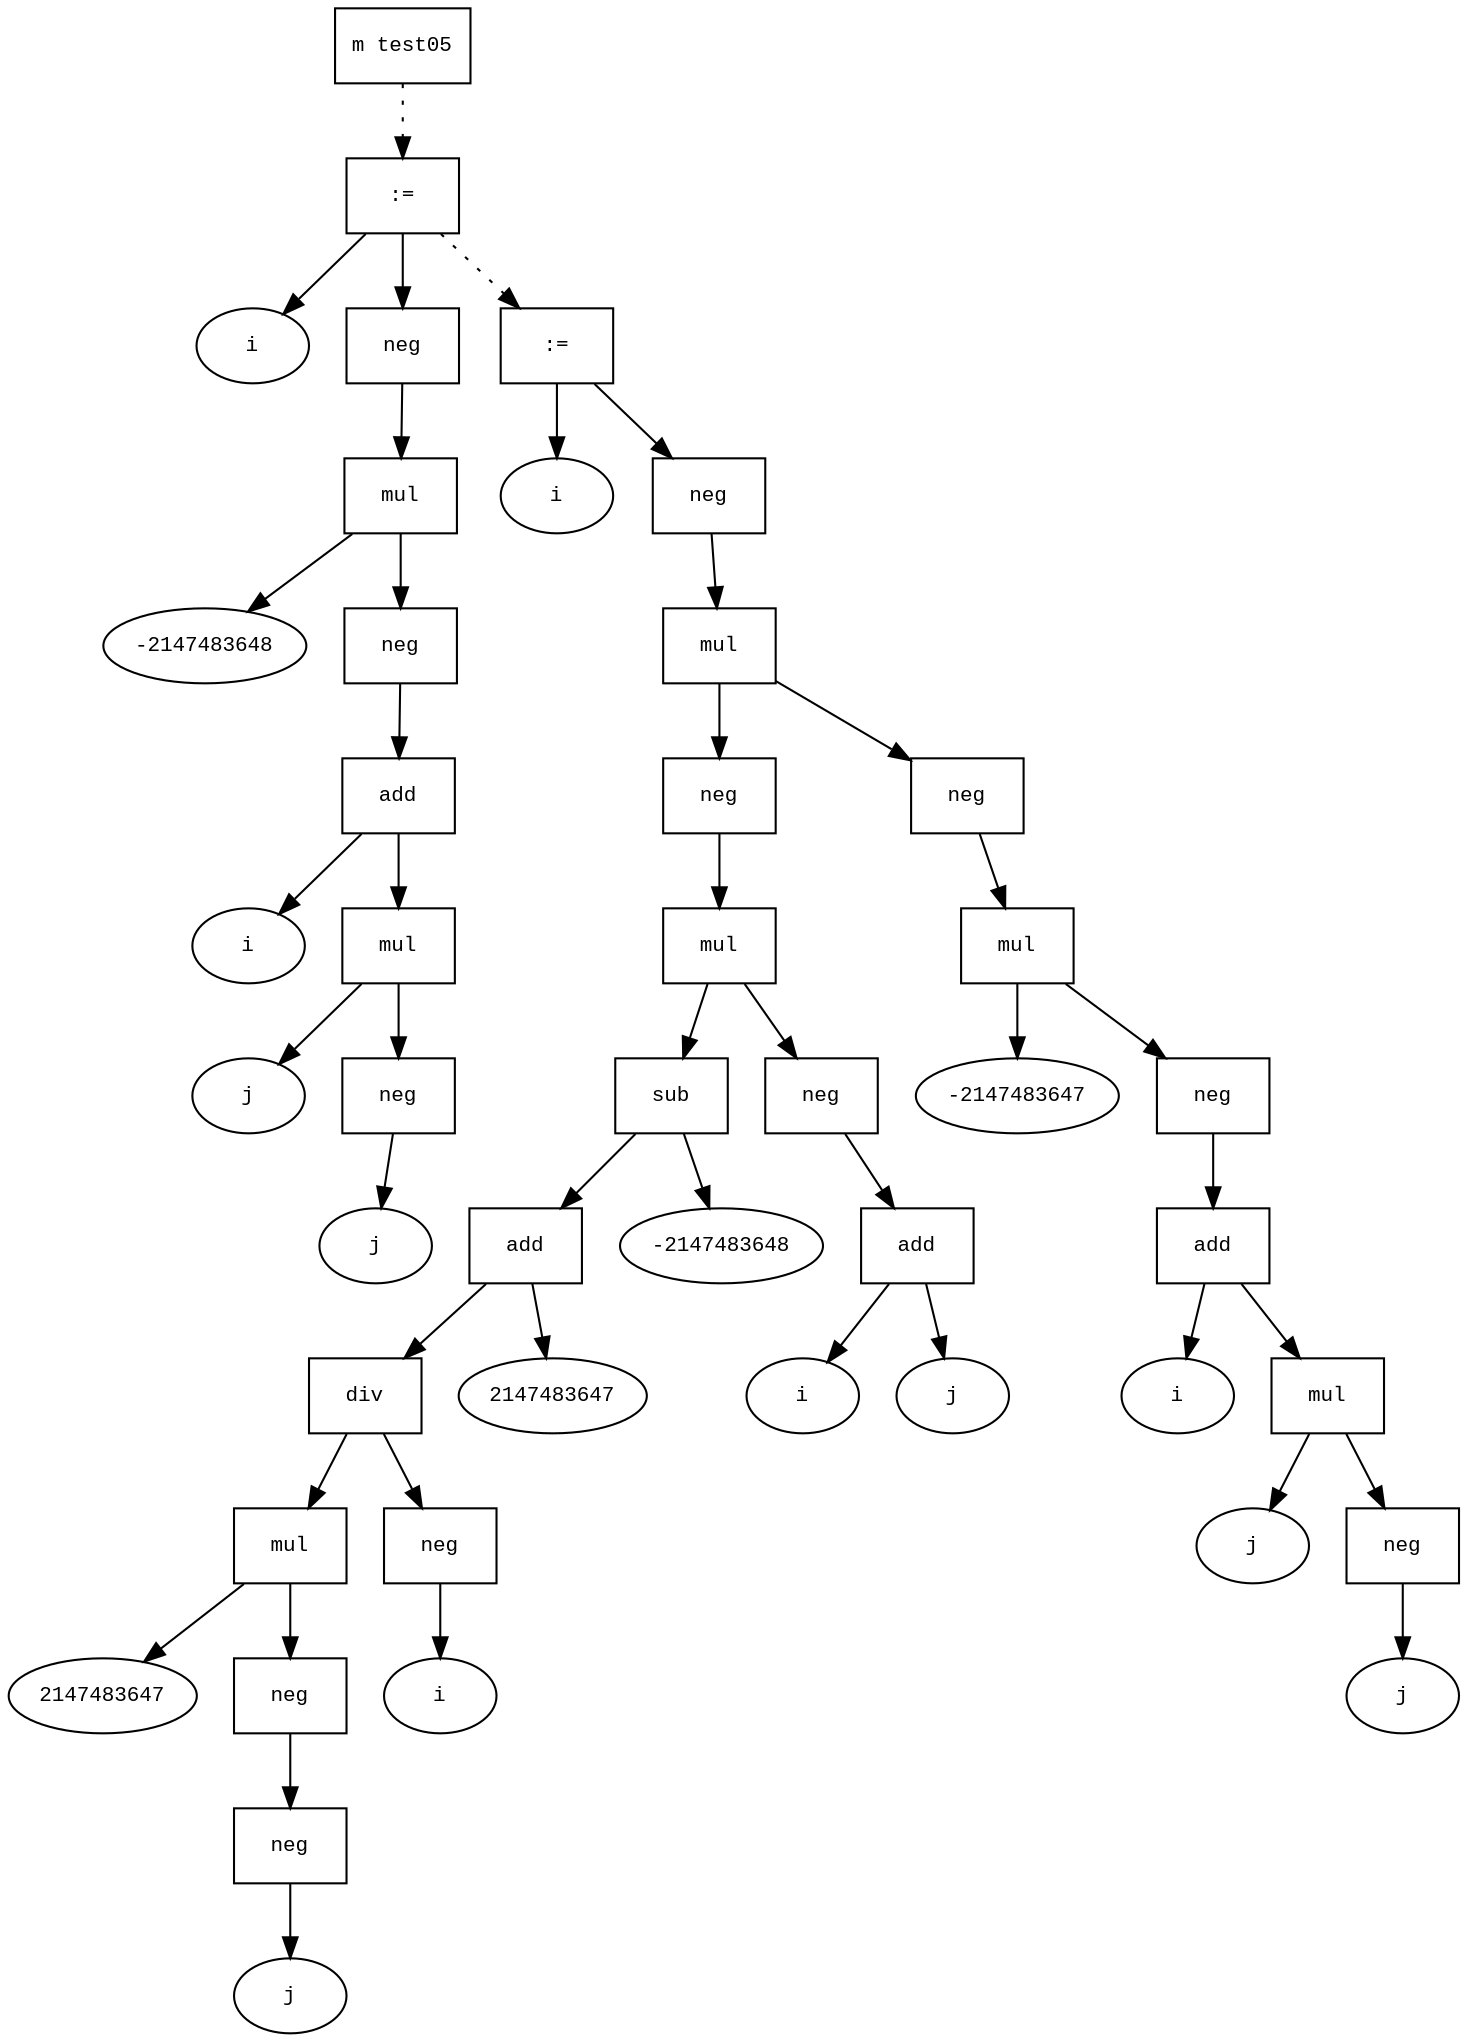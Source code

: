 digraph AST {
  graph [fontname="Times New Roman",fontsize=10];
  node  [fontname="Courier New",fontsize=10];
  edge  [fontname="Times New Roman",fontsize=10];

  node0 [label="m test05",shape=box];
  node13 [label=":=",shape=box];
  node2 [label="i",shape=ellipse];
  node13->node2;
  node12 [label="neg",shape=box];
  node11 [label="mul",shape=box];
  node3 [label="-2147483648",shape=ellipse];
  node11->node3;
  node10 [label="neg",shape=box];
  node9 [label="add",shape=box];
  node4 [label="i",shape=ellipse];
  node9->node4;
  node8 [label="mul",shape=box];
  node5 [label="j",shape=ellipse];
  node8->node5;
  node7 [label="neg",shape=box];
  node6 [label="j",shape=ellipse];
  node7->node6;
  node8->node7;
  node9->node8;
  node10->node9;
  node11->node10;
  node12->node11;
  node13->node12;
  node0 -> node13 [style=dotted];
  node45 [label=":=",shape=box];
  node14 [label="i",shape=ellipse];
  node45->node14;
  node44 [label="neg",shape=box];
  node43 [label="mul",shape=box];
  node32 [label="neg",shape=box];
  node31 [label="mul",shape=box];
  node26 [label="sub",shape=box];
  node24 [label="add",shape=box];
  node22 [label="div",shape=box];
  node19 [label="mul",shape=box];
  node15 [label="2147483647",shape=ellipse];
  node19->node15;
  node18 [label="neg",shape=box];
  node17 [label="neg",shape=box];
  node16 [label="j",shape=ellipse];
  node17->node16;
  node18->node17;
  node19->node18;
  node22->node19;
  node21 [label="neg",shape=box];
  node20 [label="i",shape=ellipse];
  node21->node20;
  node22->node21;
  node24->node22;
  node23 [label="2147483647",shape=ellipse];
  node24->node23;
  node26->node24;
  node25 [label="-2147483648",shape=ellipse];
  node26->node25;
  node31->node26;
  node30 [label="neg",shape=box];
  node29 [label="add",shape=box];
  node27 [label="i",shape=ellipse];
  node29->node27;
  node28 [label="j",shape=ellipse];
  node29->node28;
  node30->node29;
  node31->node30;
  node32->node31;
  node43->node32;
  node42 [label="neg",shape=box];
  node41 [label="mul",shape=box];
  node33 [label="-2147483647",shape=ellipse];
  node41->node33;
  node40 [label="neg",shape=box];
  node39 [label="add",shape=box];
  node34 [label="i",shape=ellipse];
  node39->node34;
  node38 [label="mul",shape=box];
  node35 [label="j",shape=ellipse];
  node38->node35;
  node37 [label="neg",shape=box];
  node36 [label="j",shape=ellipse];
  node37->node36;
  node38->node37;
  node39->node38;
  node40->node39;
  node41->node40;
  node42->node41;
  node43->node42;
  node44->node43;
  node45->node44;
  node13 -> node45 [style=dotted];
}
